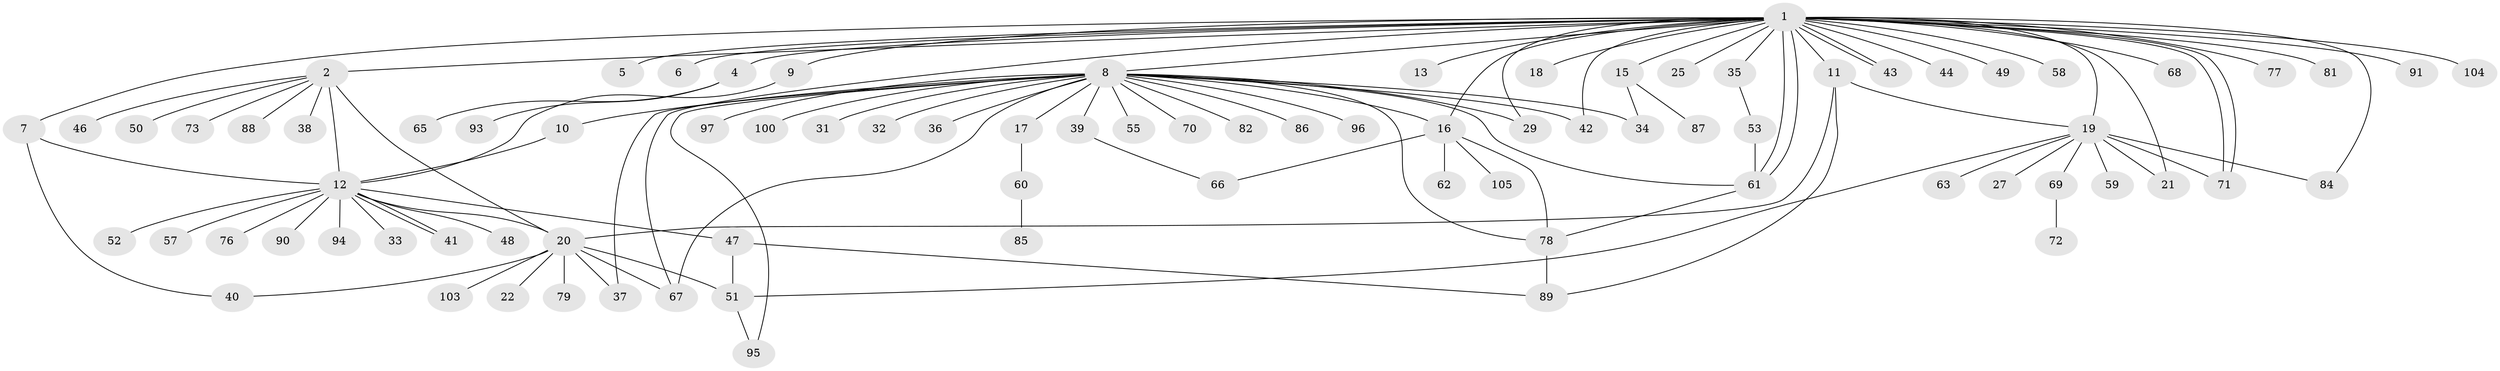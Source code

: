 // Generated by graph-tools (version 1.1) at 2025/23/03/03/25 07:23:51]
// undirected, 85 vertices, 115 edges
graph export_dot {
graph [start="1"]
  node [color=gray90,style=filled];
  1 [super="+3"];
  2 [super="+24"];
  4 [super="+54"];
  5;
  6;
  7 [super="+23"];
  8 [super="+28"];
  9;
  10 [super="+45"];
  11 [super="+80"];
  12 [super="+14"];
  13;
  15 [super="+30"];
  16 [super="+64"];
  17;
  18;
  19 [super="+26"];
  20 [super="+101"];
  21;
  22;
  25;
  27;
  29;
  31;
  32;
  33;
  34;
  35;
  36;
  37;
  38;
  39 [super="+56"];
  40;
  41;
  42;
  43;
  44;
  46;
  47;
  48;
  49;
  50;
  51 [super="+74"];
  52;
  53 [super="+92"];
  55;
  57 [super="+75"];
  58;
  59;
  60;
  61;
  62;
  63;
  65;
  66;
  67;
  68;
  69;
  70;
  71;
  72 [super="+83"];
  73;
  76;
  77;
  78;
  79;
  81;
  82;
  84;
  85;
  86;
  87;
  88 [super="+102"];
  89 [super="+99"];
  90;
  91;
  93;
  94;
  95 [super="+98"];
  96;
  97;
  100;
  103;
  104;
  105;
  1 -- 2 [weight=3];
  1 -- 4;
  1 -- 5;
  1 -- 6 [weight=2];
  1 -- 7;
  1 -- 9 [weight=2];
  1 -- 13;
  1 -- 15;
  1 -- 16;
  1 -- 19 [weight=2];
  1 -- 25;
  1 -- 35;
  1 -- 42;
  1 -- 43;
  1 -- 43;
  1 -- 44;
  1 -- 49;
  1 -- 61;
  1 -- 61;
  1 -- 68;
  1 -- 71 [weight=2];
  1 -- 71;
  1 -- 77;
  1 -- 81;
  1 -- 91;
  1 -- 104;
  1 -- 67;
  1 -- 8;
  1 -- 11 [weight=2];
  1 -- 18;
  1 -- 84;
  1 -- 21;
  1 -- 58;
  1 -- 29;
  2 -- 20;
  2 -- 46;
  2 -- 50;
  2 -- 73;
  2 -- 38;
  2 -- 88;
  2 -- 12;
  4 -- 65;
  4 -- 93;
  7 -- 40;
  7 -- 12;
  8 -- 10 [weight=2];
  8 -- 16;
  8 -- 17;
  8 -- 29;
  8 -- 31;
  8 -- 32;
  8 -- 34;
  8 -- 36;
  8 -- 37;
  8 -- 39;
  8 -- 42;
  8 -- 55;
  8 -- 61;
  8 -- 67;
  8 -- 70;
  8 -- 78;
  8 -- 82;
  8 -- 86;
  8 -- 96;
  8 -- 97;
  8 -- 100;
  8 -- 95;
  9 -- 12;
  10 -- 12;
  11 -- 89;
  11 -- 19;
  11 -- 20;
  12 -- 20;
  12 -- 33;
  12 -- 41;
  12 -- 41;
  12 -- 48;
  12 -- 52;
  12 -- 57;
  12 -- 76;
  12 -- 90;
  12 -- 94;
  12 -- 47;
  15 -- 34;
  15 -- 87;
  16 -- 62;
  16 -- 66;
  16 -- 78;
  16 -- 105;
  17 -- 60;
  19 -- 21;
  19 -- 69;
  19 -- 71;
  19 -- 27;
  19 -- 51;
  19 -- 84;
  19 -- 59;
  19 -- 63;
  20 -- 22;
  20 -- 37;
  20 -- 40;
  20 -- 67;
  20 -- 79;
  20 -- 103;
  20 -- 51;
  35 -- 53;
  39 -- 66;
  47 -- 89;
  47 -- 51;
  51 -- 95;
  53 -- 61;
  60 -- 85;
  61 -- 78;
  69 -- 72;
  78 -- 89;
}

